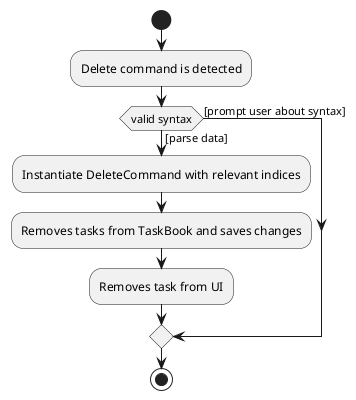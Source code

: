 @startuml
start

:Delete command is detected;

if (valid syntax) then ([parse data])
    :Instantiate DeleteCommand with relevant indices;
    :Removes tasks from TaskBook and saves changes;
    :Removes task from UI;
else ([prompt user about syntax])
endif
stop
@enduml
